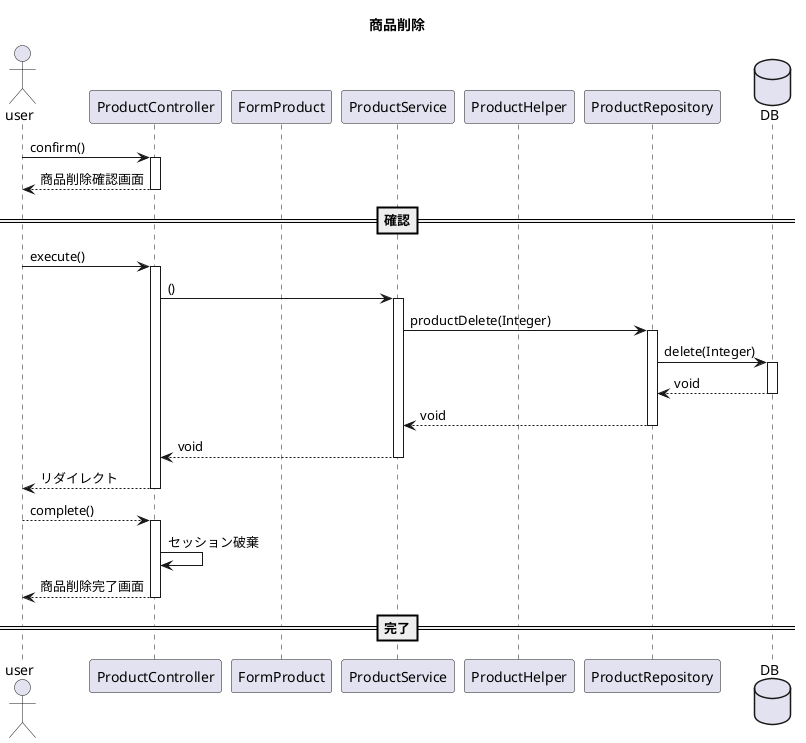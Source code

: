 @startuml
title 商品削除
actor user
participant ProductController as Controller
participant FormProduct as Form
participant ProductService as Service
participant ProductHelper as Helper
participant ProductRepository as Repository
database DB


user -> Controller++:confirm()
user <-- Controller--:商品削除確認画面
==確認==
user -> Controller++:execute()
Controller -> Service++:()
Service -> Repository++:productDelete(Integer)
Repository -> DB++:delete(Integer)
Repository <-- DB--:void
Service <-- Repository--:void
Controller <-- Service--:void
user <-- Controller--:リダイレクト
user --> Controller++:complete()
Controller -> Controller:セッション破棄
user <-- Controller--:商品削除完了画面
==完了==
@enduml